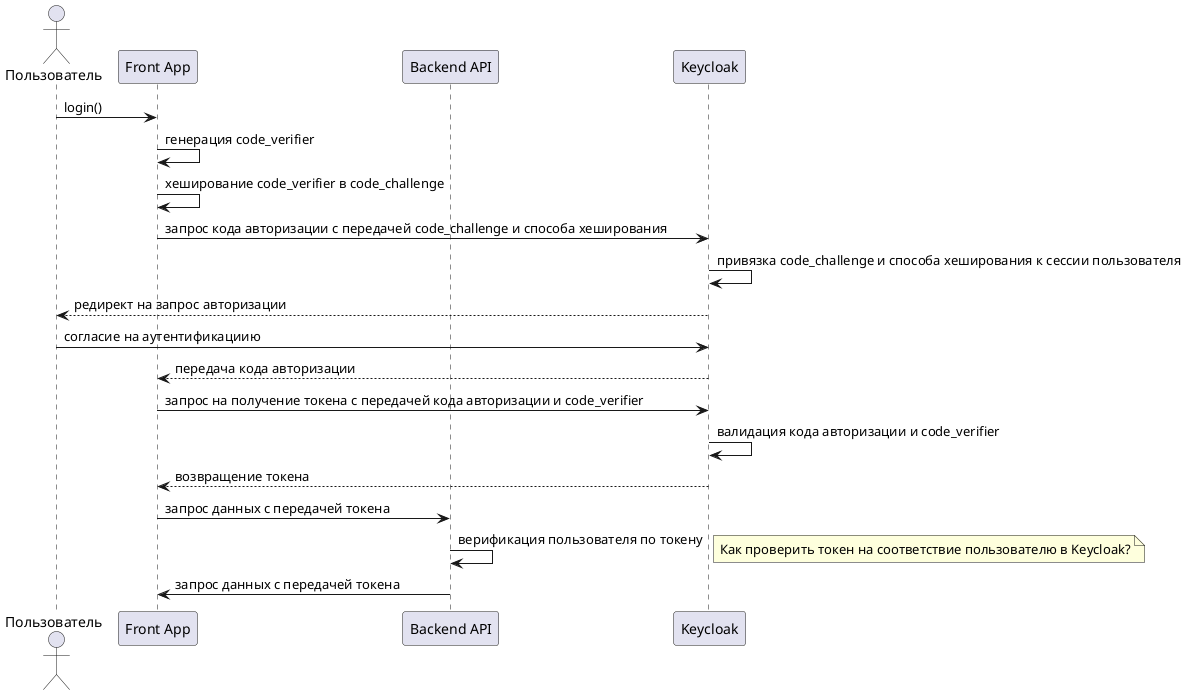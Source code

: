 @startuml

actor "Пользователь" as U
participant "Front App" as F
participant "Backend API" as B
participant "Keycloak" as K

U -> F: login()
F -> F: генерация code_verifier
F -> F: хеширование code_verifier в code_challenge
F -> K: запрос кода авторизации с передачей code_challenge и способа хеширования
K -> K: привязка code_challenge и способа хеширования к сессии пользователя
K --> U: редирект на запрос авторизации
U -> K: согласие на аутентификациию
K --> F: передача кода авторизации
F -> K: запрос на получение токена с передачей кода авторизации и code_verifier
K -> K: валидация кода авторизации и code_verifier
K --> F: возвращение токена
F -> B: запрос данных с передачей токена
B -> B: верификация пользователя по токену
note right
Как проверить токен на соответствие пользователю в Keycloak?
end note
B -> F: запрос данных с передачей токена

@enduml